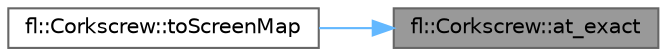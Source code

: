 digraph "fl::Corkscrew::at_exact"
{
 // INTERACTIVE_SVG=YES
 // LATEX_PDF_SIZE
  bgcolor="transparent";
  edge [fontname=Helvetica,fontsize=10,labelfontname=Helvetica,labelfontsize=10];
  node [fontname=Helvetica,fontsize=10,shape=box,height=0.2,width=0.4];
  rankdir="RL";
  Node1 [id="Node000001",label="fl::Corkscrew::at_exact",height=0.2,width=0.4,color="gray40", fillcolor="grey60", style="filled", fontcolor="black",tooltip=" "];
  Node1 -> Node2 [id="edge1_Node000001_Node000002",dir="back",color="steelblue1",style="solid",tooltip=" "];
  Node2 [id="Node000002",label="fl::Corkscrew::toScreenMap",height=0.2,width=0.4,color="grey40", fillcolor="white", style="filled",URL="$dc/d82/classfl_1_1_corkscrew_a1e971821c581627a909fb06c719110ba.html#a1e971821c581627a909fb06c719110ba",tooltip=" "];
}
